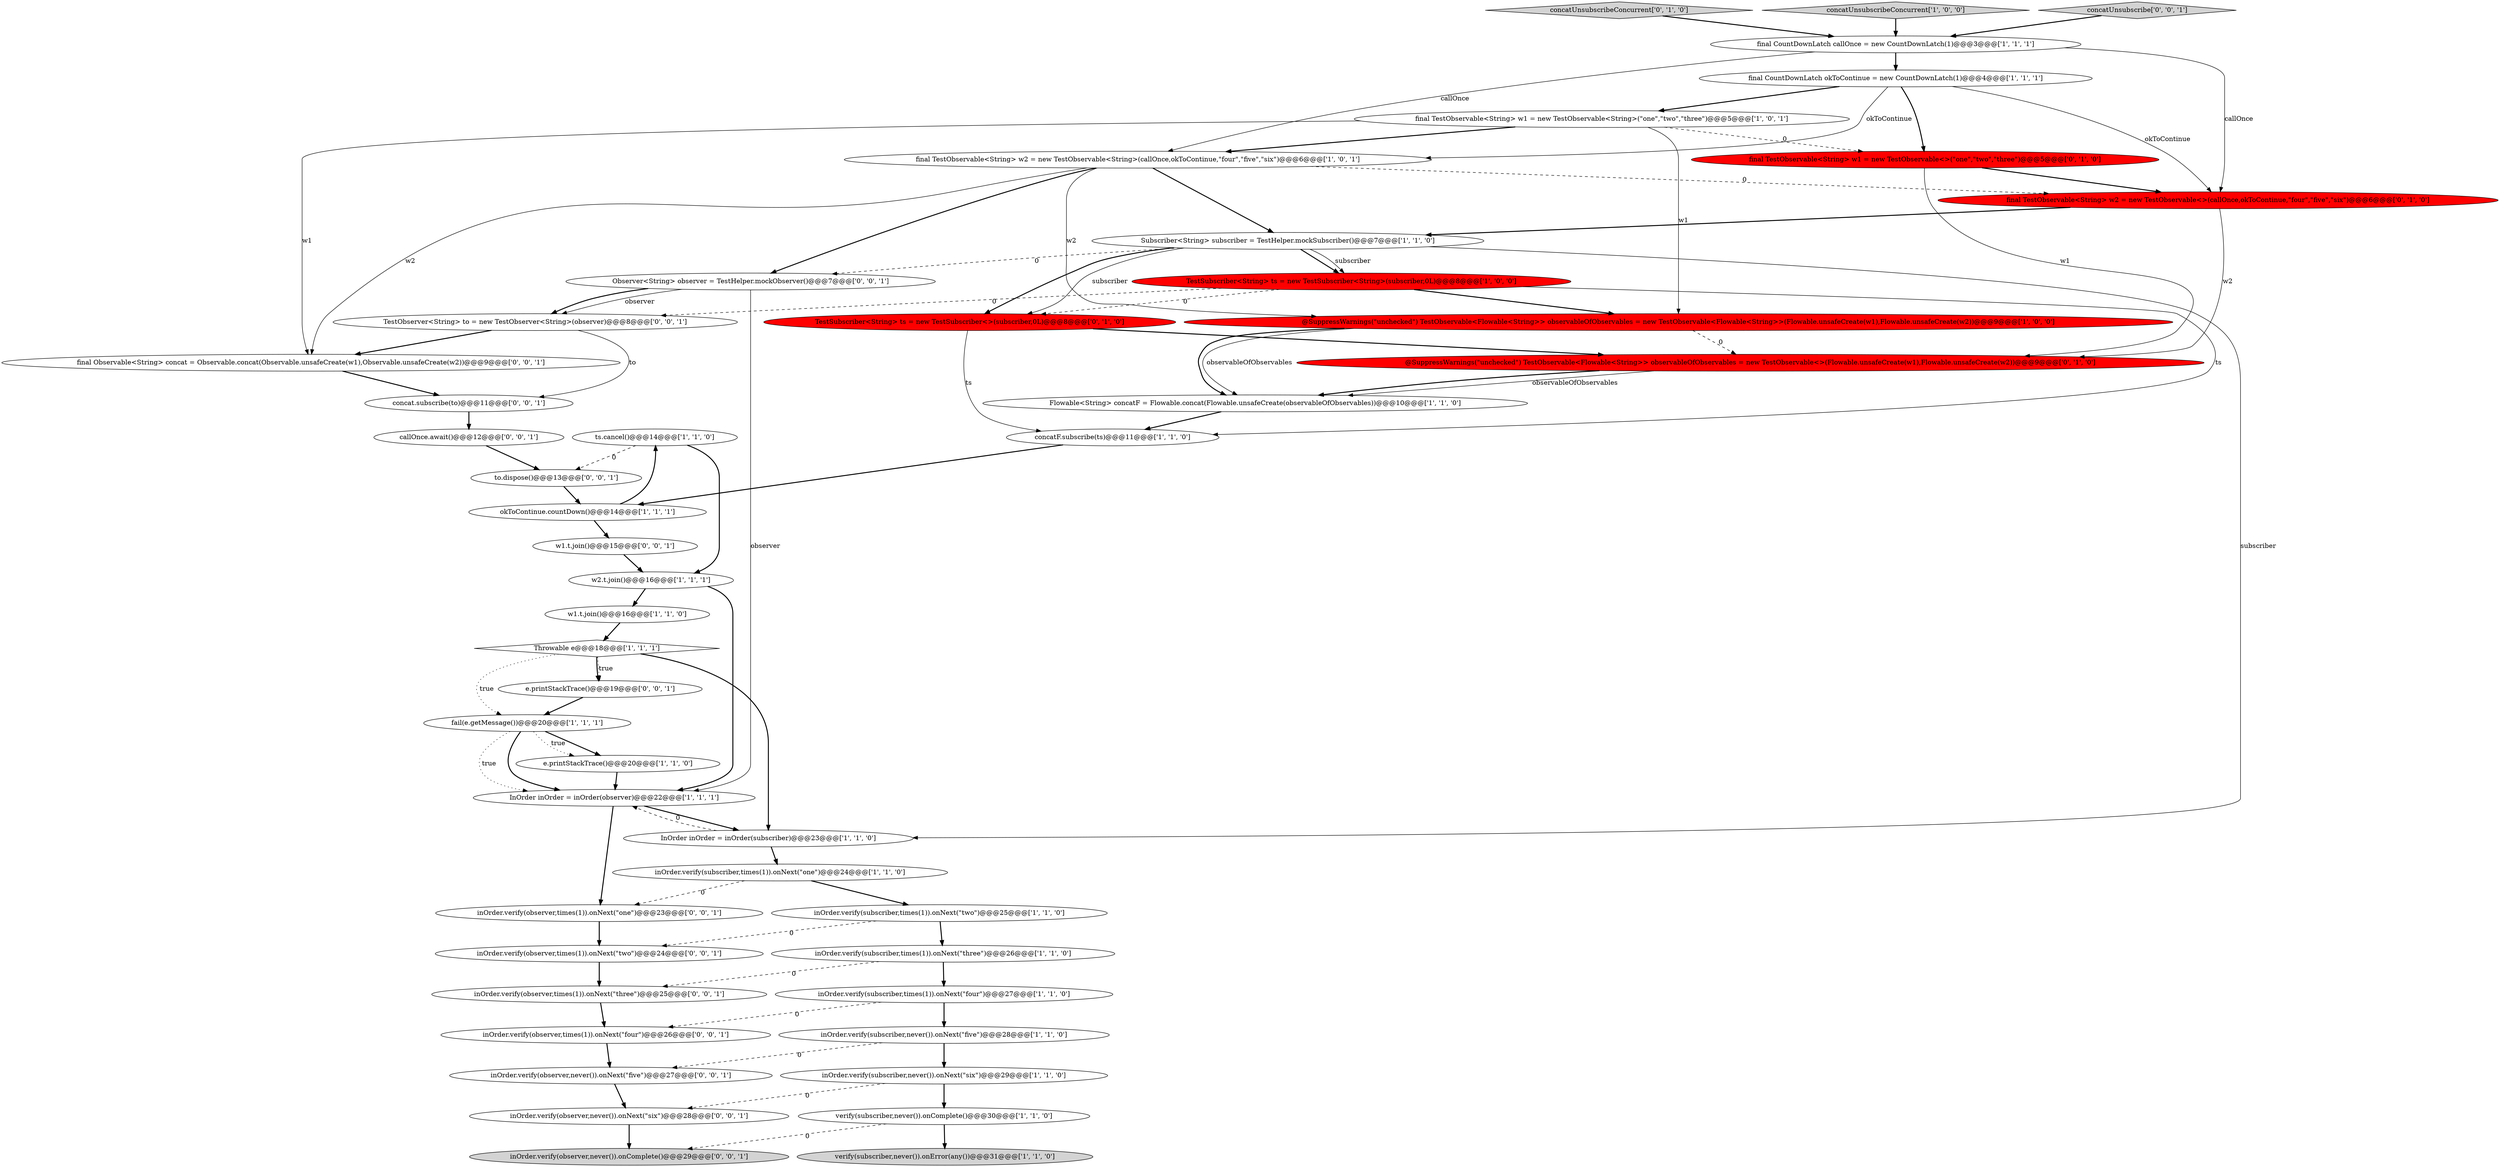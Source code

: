 digraph {
45 [style = filled, label = "inOrder.verify(observer,times(1)).onNext(\"four\")@@@26@@@['0', '0', '1']", fillcolor = white, shape = ellipse image = "AAA0AAABBB3BBB"];
18 [style = filled, label = "InOrder inOrder = inOrder(observer)@@@22@@@['1', '1', '1']", fillcolor = white, shape = ellipse image = "AAA0AAABBB1BBB"];
29 [style = filled, label = "final TestObservable<String> w1 = new TestObservable<>(\"one\",\"two\",\"three\")@@@5@@@['0', '1', '0']", fillcolor = red, shape = ellipse image = "AAA1AAABBB2BBB"];
44 [style = filled, label = "inOrder.verify(observer,times(1)).onNext(\"one\")@@@23@@@['0', '0', '1']", fillcolor = white, shape = ellipse image = "AAA0AAABBB3BBB"];
25 [style = filled, label = "fail(e.getMessage())@@@20@@@['1', '1', '1']", fillcolor = white, shape = ellipse image = "AAA0AAABBB1BBB"];
28 [style = filled, label = "@SuppressWarnings(\"unchecked\") TestObservable<Flowable<String>> observableOfObservables = new TestObservable<>(Flowable.unsafeCreate(w1),Flowable.unsafeCreate(w2))@@@9@@@['0', '1', '0']", fillcolor = red, shape = ellipse image = "AAA1AAABBB2BBB"];
31 [style = filled, label = "concatUnsubscribeConcurrent['0', '1', '0']", fillcolor = lightgray, shape = diamond image = "AAA0AAABBB2BBB"];
33 [style = filled, label = "inOrder.verify(observer,times(1)).onNext(\"two\")@@@24@@@['0', '0', '1']", fillcolor = white, shape = ellipse image = "AAA0AAABBB3BBB"];
46 [style = filled, label = "inOrder.verify(observer,times(1)).onNext(\"three\")@@@25@@@['0', '0', '1']", fillcolor = white, shape = ellipse image = "AAA0AAABBB3BBB"];
27 [style = filled, label = "final TestObservable<String> w2 = new TestObservable<>(callOnce,okToContinue,\"four\",\"five\",\"six\")@@@6@@@['0', '1', '0']", fillcolor = red, shape = ellipse image = "AAA1AAABBB2BBB"];
24 [style = filled, label = "Throwable e@@@18@@@['1', '1', '1']", fillcolor = white, shape = diamond image = "AAA0AAABBB1BBB"];
47 [style = filled, label = "final Observable<String> concat = Observable.concat(Observable.unsafeCreate(w1),Observable.unsafeCreate(w2))@@@9@@@['0', '0', '1']", fillcolor = white, shape = ellipse image = "AAA0AAABBB3BBB"];
3 [style = filled, label = "inOrder.verify(subscriber,never()).onNext(\"five\")@@@28@@@['1', '1', '0']", fillcolor = white, shape = ellipse image = "AAA0AAABBB1BBB"];
2 [style = filled, label = "@SuppressWarnings(\"unchecked\") TestObservable<Flowable<String>> observableOfObservables = new TestObservable<Flowable<String>>(Flowable.unsafeCreate(w1),Flowable.unsafeCreate(w2))@@@9@@@['1', '0', '0']", fillcolor = red, shape = ellipse image = "AAA1AAABBB1BBB"];
14 [style = filled, label = "w2.t.join()@@@16@@@['1', '1', '1']", fillcolor = white, shape = ellipse image = "AAA0AAABBB1BBB"];
30 [style = filled, label = "TestSubscriber<String> ts = new TestSubscriber<>(subscriber,0L)@@@8@@@['0', '1', '0']", fillcolor = red, shape = ellipse image = "AAA1AAABBB2BBB"];
22 [style = filled, label = "concatUnsubscribeConcurrent['1', '0', '0']", fillcolor = lightgray, shape = diamond image = "AAA0AAABBB1BBB"];
35 [style = filled, label = "TestObserver<String> to = new TestObserver<String>(observer)@@@8@@@['0', '0', '1']", fillcolor = white, shape = ellipse image = "AAA0AAABBB3BBB"];
26 [style = filled, label = "InOrder inOrder = inOrder(subscriber)@@@23@@@['1', '1', '0']", fillcolor = white, shape = ellipse image = "AAA0AAABBB1BBB"];
32 [style = filled, label = "e.printStackTrace()@@@19@@@['0', '0', '1']", fillcolor = white, shape = ellipse image = "AAA0AAABBB3BBB"];
13 [style = filled, label = "final TestObservable<String> w1 = new TestObservable<String>(\"one\",\"two\",\"three\")@@@5@@@['1', '0', '1']", fillcolor = white, shape = ellipse image = "AAA0AAABBB1BBB"];
43 [style = filled, label = "inOrder.verify(observer,never()).onNext(\"five\")@@@27@@@['0', '0', '1']", fillcolor = white, shape = ellipse image = "AAA0AAABBB3BBB"];
15 [style = filled, label = "inOrder.verify(subscriber,times(1)).onNext(\"one\")@@@24@@@['1', '1', '0']", fillcolor = white, shape = ellipse image = "AAA0AAABBB1BBB"];
17 [style = filled, label = "TestSubscriber<String> ts = new TestSubscriber<String>(subscriber,0L)@@@8@@@['1', '0', '0']", fillcolor = red, shape = ellipse image = "AAA1AAABBB1BBB"];
23 [style = filled, label = "final CountDownLatch callOnce = new CountDownLatch(1)@@@3@@@['1', '1', '1']", fillcolor = white, shape = ellipse image = "AAA0AAABBB1BBB"];
42 [style = filled, label = "concat.subscribe(to)@@@11@@@['0', '0', '1']", fillcolor = white, shape = ellipse image = "AAA0AAABBB3BBB"];
10 [style = filled, label = "ts.cancel()@@@14@@@['1', '1', '0']", fillcolor = white, shape = ellipse image = "AAA0AAABBB1BBB"];
4 [style = filled, label = "Flowable<String> concatF = Flowable.concat(Flowable.unsafeCreate(observableOfObservables))@@@10@@@['1', '1', '0']", fillcolor = white, shape = ellipse image = "AAA0AAABBB1BBB"];
21 [style = filled, label = "verify(subscriber,never()).onComplete()@@@30@@@['1', '1', '0']", fillcolor = white, shape = ellipse image = "AAA0AAABBB1BBB"];
7 [style = filled, label = "okToContinue.countDown()@@@14@@@['1', '1', '1']", fillcolor = white, shape = ellipse image = "AAA0AAABBB1BBB"];
11 [style = filled, label = "inOrder.verify(subscriber,times(1)).onNext(\"three\")@@@26@@@['1', '1', '0']", fillcolor = white, shape = ellipse image = "AAA0AAABBB1BBB"];
19 [style = filled, label = "Subscriber<String> subscriber = TestHelper.mockSubscriber()@@@7@@@['1', '1', '0']", fillcolor = white, shape = ellipse image = "AAA0AAABBB1BBB"];
9 [style = filled, label = "final CountDownLatch okToContinue = new CountDownLatch(1)@@@4@@@['1', '1', '1']", fillcolor = white, shape = ellipse image = "AAA0AAABBB1BBB"];
36 [style = filled, label = "inOrder.verify(observer,never()).onNext(\"six\")@@@28@@@['0', '0', '1']", fillcolor = white, shape = ellipse image = "AAA0AAABBB3BBB"];
20 [style = filled, label = "concatF.subscribe(ts)@@@11@@@['1', '1', '0']", fillcolor = white, shape = ellipse image = "AAA0AAABBB1BBB"];
5 [style = filled, label = "final TestObservable<String> w2 = new TestObservable<String>(callOnce,okToContinue,\"four\",\"five\",\"six\")@@@6@@@['1', '0', '1']", fillcolor = white, shape = ellipse image = "AAA0AAABBB1BBB"];
8 [style = filled, label = "inOrder.verify(subscriber,never()).onNext(\"six\")@@@29@@@['1', '1', '0']", fillcolor = white, shape = ellipse image = "AAA0AAABBB1BBB"];
12 [style = filled, label = "inOrder.verify(subscriber,times(1)).onNext(\"two\")@@@25@@@['1', '1', '0']", fillcolor = white, shape = ellipse image = "AAA0AAABBB1BBB"];
41 [style = filled, label = "Observer<String> observer = TestHelper.mockObserver()@@@7@@@['0', '0', '1']", fillcolor = white, shape = ellipse image = "AAA0AAABBB3BBB"];
6 [style = filled, label = "e.printStackTrace()@@@20@@@['1', '1', '0']", fillcolor = white, shape = ellipse image = "AAA0AAABBB1BBB"];
16 [style = filled, label = "verify(subscriber,never()).onError(any())@@@31@@@['1', '1', '0']", fillcolor = lightgray, shape = ellipse image = "AAA0AAABBB1BBB"];
40 [style = filled, label = "w1.t.join()@@@15@@@['0', '0', '1']", fillcolor = white, shape = ellipse image = "AAA0AAABBB3BBB"];
34 [style = filled, label = "inOrder.verify(observer,never()).onComplete()@@@29@@@['0', '0', '1']", fillcolor = lightgray, shape = ellipse image = "AAA0AAABBB3BBB"];
38 [style = filled, label = "to.dispose()@@@13@@@['0', '0', '1']", fillcolor = white, shape = ellipse image = "AAA0AAABBB3BBB"];
0 [style = filled, label = "inOrder.verify(subscriber,times(1)).onNext(\"four\")@@@27@@@['1', '1', '0']", fillcolor = white, shape = ellipse image = "AAA0AAABBB1BBB"];
1 [style = filled, label = "w1.t.join()@@@16@@@['1', '1', '0']", fillcolor = white, shape = ellipse image = "AAA0AAABBB1BBB"];
37 [style = filled, label = "concatUnsubscribe['0', '0', '1']", fillcolor = lightgray, shape = diamond image = "AAA0AAABBB3BBB"];
39 [style = filled, label = "callOnce.await()@@@12@@@['0', '0', '1']", fillcolor = white, shape = ellipse image = "AAA0AAABBB3BBB"];
24->25 [style = dotted, label="true"];
17->35 [style = dashed, label="0"];
24->32 [style = bold, label=""];
10->38 [style = dashed, label="0"];
19->26 [style = solid, label="subscriber"];
25->6 [style = bold, label=""];
25->18 [style = dotted, label="true"];
2->4 [style = solid, label="observableOfObservables"];
18->44 [style = bold, label=""];
30->28 [style = bold, label=""];
45->43 [style = bold, label=""];
38->7 [style = bold, label=""];
33->46 [style = bold, label=""];
26->15 [style = bold, label=""];
32->25 [style = bold, label=""];
39->38 [style = bold, label=""];
21->16 [style = bold, label=""];
30->20 [style = solid, label="ts"];
27->19 [style = bold, label=""];
11->46 [style = dashed, label="0"];
13->47 [style = solid, label="w1"];
9->29 [style = bold, label=""];
17->20 [style = solid, label="ts"];
0->3 [style = bold, label=""];
27->28 [style = solid, label="w2"];
19->30 [style = solid, label="subscriber"];
10->14 [style = bold, label=""];
13->29 [style = dashed, label="0"];
12->11 [style = bold, label=""];
5->47 [style = solid, label="w2"];
23->5 [style = solid, label="callOnce"];
2->4 [style = bold, label=""];
22->23 [style = bold, label=""];
9->5 [style = solid, label="okToContinue"];
29->27 [style = bold, label=""];
5->27 [style = dashed, label="0"];
29->28 [style = solid, label="w1"];
17->2 [style = bold, label=""];
9->27 [style = solid, label="okToContinue"];
2->28 [style = dashed, label="0"];
25->6 [style = dotted, label="true"];
13->5 [style = bold, label=""];
5->2 [style = solid, label="w2"];
14->18 [style = bold, label=""];
15->12 [style = bold, label=""];
20->7 [style = bold, label=""];
13->2 [style = solid, label="w1"];
12->33 [style = dashed, label="0"];
24->32 [style = dotted, label="true"];
21->34 [style = dashed, label="0"];
47->42 [style = bold, label=""];
6->18 [style = bold, label=""];
18->26 [style = bold, label=""];
42->39 [style = bold, label=""];
25->18 [style = bold, label=""];
44->33 [style = bold, label=""];
43->36 [style = bold, label=""];
19->17 [style = bold, label=""];
8->36 [style = dashed, label="0"];
19->41 [style = dashed, label="0"];
5->19 [style = bold, label=""];
24->26 [style = bold, label=""];
26->18 [style = dashed, label="0"];
3->8 [style = bold, label=""];
41->35 [style = solid, label="observer"];
4->20 [style = bold, label=""];
19->17 [style = solid, label="subscriber"];
40->14 [style = bold, label=""];
36->34 [style = bold, label=""];
7->40 [style = bold, label=""];
0->45 [style = dashed, label="0"];
41->18 [style = solid, label="observer"];
41->35 [style = bold, label=""];
28->4 [style = solid, label="observableOfObservables"];
31->23 [style = bold, label=""];
7->10 [style = bold, label=""];
15->44 [style = dashed, label="0"];
37->23 [style = bold, label=""];
14->1 [style = bold, label=""];
23->27 [style = solid, label="callOnce"];
11->0 [style = bold, label=""];
5->41 [style = bold, label=""];
1->24 [style = bold, label=""];
3->43 [style = dashed, label="0"];
35->42 [style = solid, label="to"];
35->47 [style = bold, label=""];
8->21 [style = bold, label=""];
46->45 [style = bold, label=""];
23->9 [style = bold, label=""];
17->30 [style = dashed, label="0"];
28->4 [style = bold, label=""];
9->13 [style = bold, label=""];
19->30 [style = bold, label=""];
}
